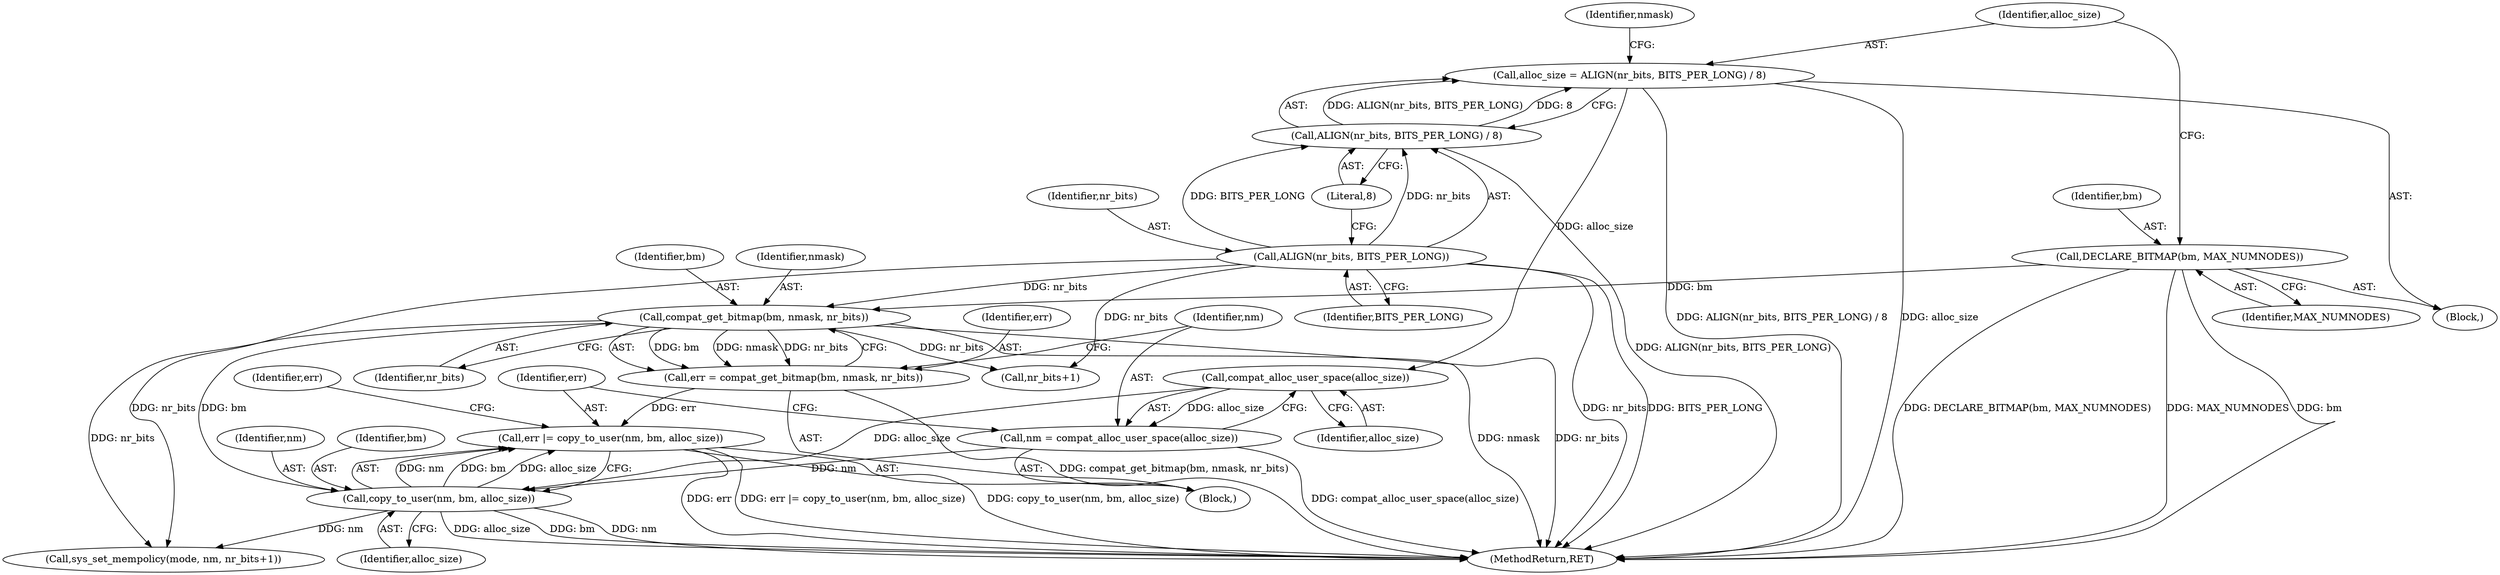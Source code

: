 digraph "1_linux_cf01fb9985e8deb25ccf0ea54d916b8871ae0e62@API" {
"1000142" [label="(Call,err |= copy_to_user(nm, bm, alloc_size))"];
"1000132" [label="(Call,err = compat_get_bitmap(bm, nmask, nr_bits))"];
"1000134" [label="(Call,compat_get_bitmap(bm, nmask, nr_bits))"];
"1000119" [label="(Call,DECLARE_BITMAP(bm, MAX_NUMNODES))"];
"1000125" [label="(Call,ALIGN(nr_bits, BITS_PER_LONG))"];
"1000144" [label="(Call,copy_to_user(nm, bm, alloc_size))"];
"1000138" [label="(Call,nm = compat_alloc_user_space(alloc_size))"];
"1000140" [label="(Call,compat_alloc_user_space(alloc_size))"];
"1000122" [label="(Call,alloc_size = ALIGN(nr_bits, BITS_PER_LONG) / 8)"];
"1000124" [label="(Call,ALIGN(nr_bits, BITS_PER_LONG) / 8)"];
"1000122" [label="(Call,alloc_size = ALIGN(nr_bits, BITS_PER_LONG) / 8)"];
"1000143" [label="(Identifier,err)"];
"1000154" [label="(Call,sys_set_mempolicy(mode, nm, nr_bits+1))"];
"1000141" [label="(Identifier,alloc_size)"];
"1000142" [label="(Call,err |= copy_to_user(nm, bm, alloc_size))"];
"1000119" [label="(Call,DECLARE_BITMAP(bm, MAX_NUMNODES))"];
"1000128" [label="(Literal,8)"];
"1000160" [label="(MethodReturn,RET)"];
"1000136" [label="(Identifier,nmask)"];
"1000133" [label="(Identifier,err)"];
"1000139" [label="(Identifier,nm)"];
"1000121" [label="(Identifier,MAX_NUMNODES)"];
"1000140" [label="(Call,compat_alloc_user_space(alloc_size))"];
"1000144" [label="(Call,copy_to_user(nm, bm, alloc_size))"];
"1000131" [label="(Block,)"];
"1000134" [label="(Call,compat_get_bitmap(bm, nmask, nr_bits))"];
"1000120" [label="(Identifier,bm)"];
"1000130" [label="(Identifier,nmask)"];
"1000135" [label="(Identifier,bm)"];
"1000137" [label="(Identifier,nr_bits)"];
"1000125" [label="(Call,ALIGN(nr_bits, BITS_PER_LONG))"];
"1000157" [label="(Call,nr_bits+1)"];
"1000147" [label="(Identifier,alloc_size)"];
"1000138" [label="(Call,nm = compat_alloc_user_space(alloc_size))"];
"1000145" [label="(Identifier,nm)"];
"1000126" [label="(Identifier,nr_bits)"];
"1000123" [label="(Identifier,alloc_size)"];
"1000149" [label="(Identifier,err)"];
"1000108" [label="(Block,)"];
"1000124" [label="(Call,ALIGN(nr_bits, BITS_PER_LONG) / 8)"];
"1000127" [label="(Identifier,BITS_PER_LONG)"];
"1000146" [label="(Identifier,bm)"];
"1000132" [label="(Call,err = compat_get_bitmap(bm, nmask, nr_bits))"];
"1000142" -> "1000131"  [label="AST: "];
"1000142" -> "1000144"  [label="CFG: "];
"1000143" -> "1000142"  [label="AST: "];
"1000144" -> "1000142"  [label="AST: "];
"1000149" -> "1000142"  [label="CFG: "];
"1000142" -> "1000160"  [label="DDG: err |= copy_to_user(nm, bm, alloc_size)"];
"1000142" -> "1000160"  [label="DDG: copy_to_user(nm, bm, alloc_size)"];
"1000142" -> "1000160"  [label="DDG: err"];
"1000132" -> "1000142"  [label="DDG: err"];
"1000144" -> "1000142"  [label="DDG: nm"];
"1000144" -> "1000142"  [label="DDG: bm"];
"1000144" -> "1000142"  [label="DDG: alloc_size"];
"1000132" -> "1000131"  [label="AST: "];
"1000132" -> "1000134"  [label="CFG: "];
"1000133" -> "1000132"  [label="AST: "];
"1000134" -> "1000132"  [label="AST: "];
"1000139" -> "1000132"  [label="CFG: "];
"1000132" -> "1000160"  [label="DDG: compat_get_bitmap(bm, nmask, nr_bits)"];
"1000134" -> "1000132"  [label="DDG: bm"];
"1000134" -> "1000132"  [label="DDG: nmask"];
"1000134" -> "1000132"  [label="DDG: nr_bits"];
"1000134" -> "1000137"  [label="CFG: "];
"1000135" -> "1000134"  [label="AST: "];
"1000136" -> "1000134"  [label="AST: "];
"1000137" -> "1000134"  [label="AST: "];
"1000134" -> "1000160"  [label="DDG: nmask"];
"1000134" -> "1000160"  [label="DDG: nr_bits"];
"1000119" -> "1000134"  [label="DDG: bm"];
"1000125" -> "1000134"  [label="DDG: nr_bits"];
"1000134" -> "1000144"  [label="DDG: bm"];
"1000134" -> "1000154"  [label="DDG: nr_bits"];
"1000134" -> "1000157"  [label="DDG: nr_bits"];
"1000119" -> "1000108"  [label="AST: "];
"1000119" -> "1000121"  [label="CFG: "];
"1000120" -> "1000119"  [label="AST: "];
"1000121" -> "1000119"  [label="AST: "];
"1000123" -> "1000119"  [label="CFG: "];
"1000119" -> "1000160"  [label="DDG: DECLARE_BITMAP(bm, MAX_NUMNODES)"];
"1000119" -> "1000160"  [label="DDG: MAX_NUMNODES"];
"1000119" -> "1000160"  [label="DDG: bm"];
"1000125" -> "1000124"  [label="AST: "];
"1000125" -> "1000127"  [label="CFG: "];
"1000126" -> "1000125"  [label="AST: "];
"1000127" -> "1000125"  [label="AST: "];
"1000128" -> "1000125"  [label="CFG: "];
"1000125" -> "1000160"  [label="DDG: nr_bits"];
"1000125" -> "1000160"  [label="DDG: BITS_PER_LONG"];
"1000125" -> "1000124"  [label="DDG: nr_bits"];
"1000125" -> "1000124"  [label="DDG: BITS_PER_LONG"];
"1000125" -> "1000154"  [label="DDG: nr_bits"];
"1000125" -> "1000157"  [label="DDG: nr_bits"];
"1000144" -> "1000147"  [label="CFG: "];
"1000145" -> "1000144"  [label="AST: "];
"1000146" -> "1000144"  [label="AST: "];
"1000147" -> "1000144"  [label="AST: "];
"1000144" -> "1000160"  [label="DDG: bm"];
"1000144" -> "1000160"  [label="DDG: nm"];
"1000144" -> "1000160"  [label="DDG: alloc_size"];
"1000138" -> "1000144"  [label="DDG: nm"];
"1000140" -> "1000144"  [label="DDG: alloc_size"];
"1000144" -> "1000154"  [label="DDG: nm"];
"1000138" -> "1000131"  [label="AST: "];
"1000138" -> "1000140"  [label="CFG: "];
"1000139" -> "1000138"  [label="AST: "];
"1000140" -> "1000138"  [label="AST: "];
"1000143" -> "1000138"  [label="CFG: "];
"1000138" -> "1000160"  [label="DDG: compat_alloc_user_space(alloc_size)"];
"1000140" -> "1000138"  [label="DDG: alloc_size"];
"1000140" -> "1000141"  [label="CFG: "];
"1000141" -> "1000140"  [label="AST: "];
"1000122" -> "1000140"  [label="DDG: alloc_size"];
"1000122" -> "1000108"  [label="AST: "];
"1000122" -> "1000124"  [label="CFG: "];
"1000123" -> "1000122"  [label="AST: "];
"1000124" -> "1000122"  [label="AST: "];
"1000130" -> "1000122"  [label="CFG: "];
"1000122" -> "1000160"  [label="DDG: ALIGN(nr_bits, BITS_PER_LONG) / 8"];
"1000122" -> "1000160"  [label="DDG: alloc_size"];
"1000124" -> "1000122"  [label="DDG: ALIGN(nr_bits, BITS_PER_LONG)"];
"1000124" -> "1000122"  [label="DDG: 8"];
"1000124" -> "1000128"  [label="CFG: "];
"1000128" -> "1000124"  [label="AST: "];
"1000124" -> "1000160"  [label="DDG: ALIGN(nr_bits, BITS_PER_LONG)"];
}
